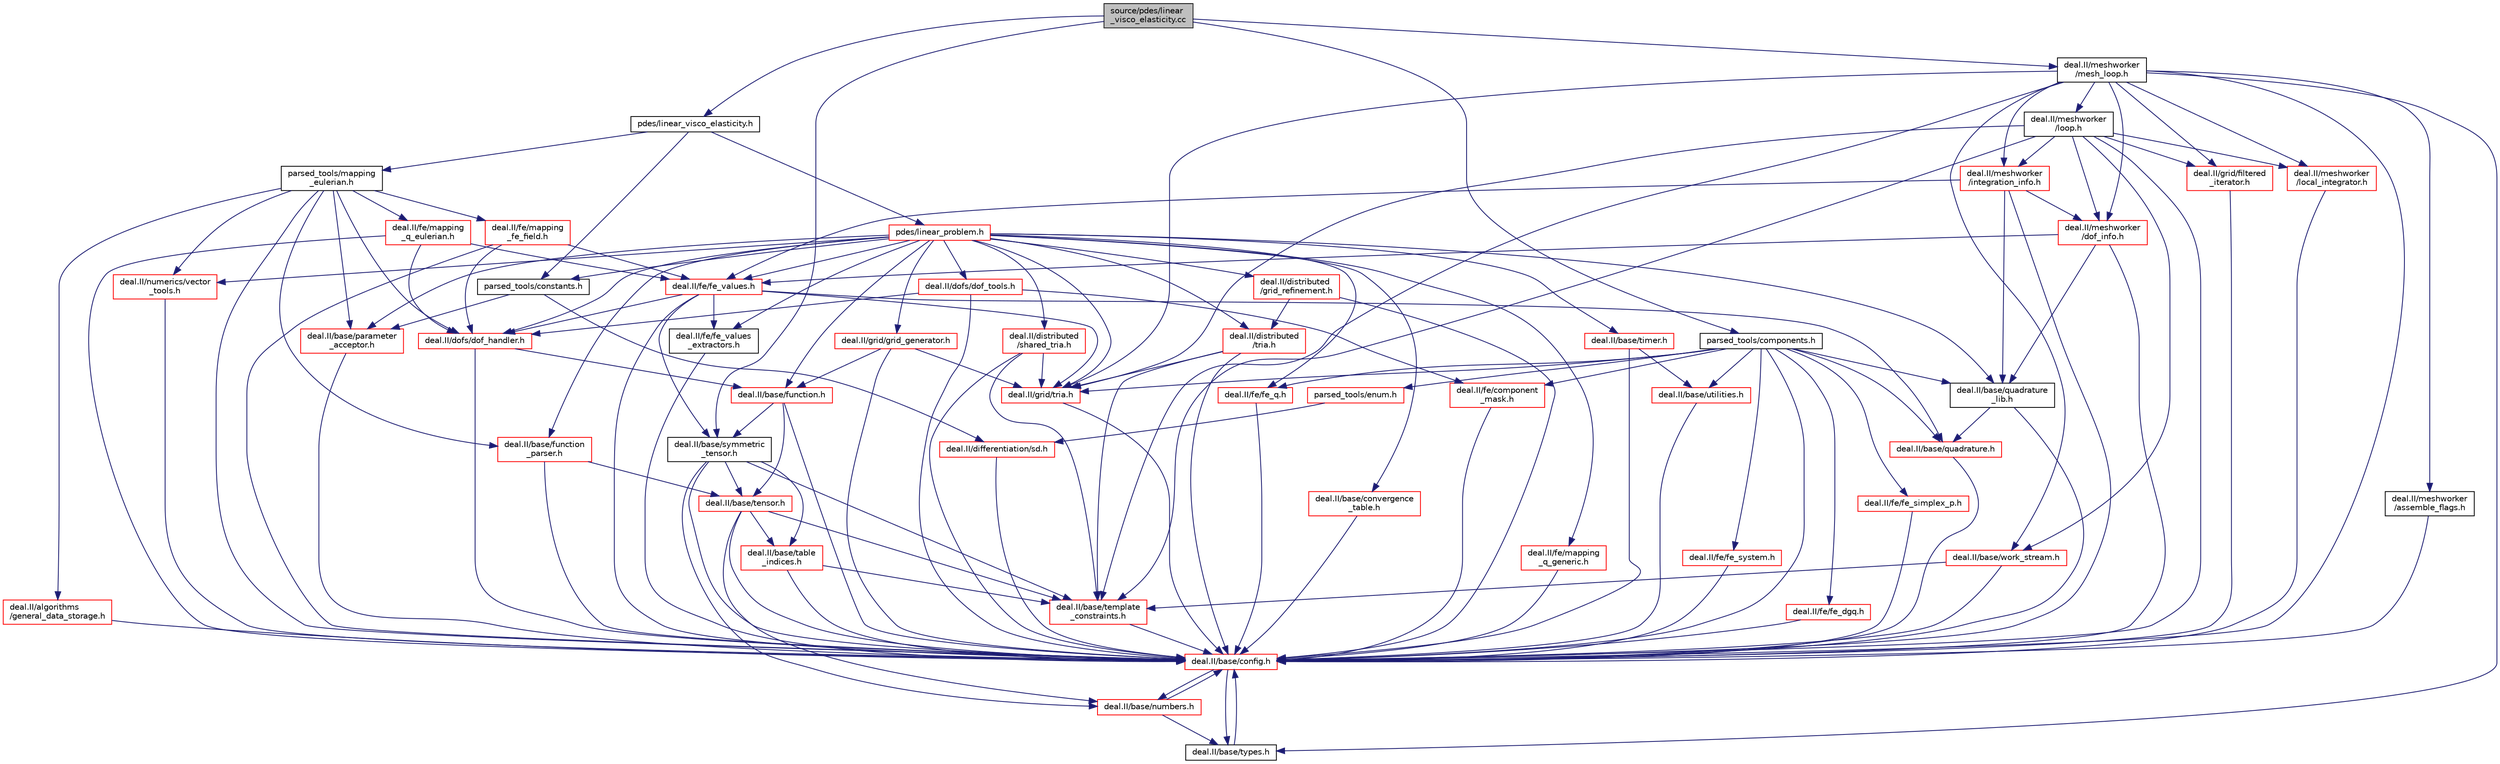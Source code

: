 digraph "source/pdes/linear_visco_elasticity.cc"
{
 // LATEX_PDF_SIZE
  bgcolor="transparent";
  edge [fontname="Helvetica",fontsize="10",labelfontname="Helvetica",labelfontsize="10"];
  node [fontname="Helvetica",fontsize="10",shape=record];
  Node1 [label="source/pdes/linear\l_visco_elasticity.cc",height=0.2,width=0.4,color="black", fillcolor="grey75", style="filled", fontcolor="black",tooltip=" "];
  Node1 -> Node2 [color="midnightblue",fontsize="10",style="solid",fontname="Helvetica"];
  Node2 [label="pdes/linear_visco_elasticity.h",height=0.2,width=0.4,color="black",URL="$linear__visco__elasticity_8h.html",tooltip=" "];
  Node2 -> Node3 [color="midnightblue",fontsize="10",style="solid",fontname="Helvetica"];
  Node3 [label="parsed_tools/constants.h",height=0.2,width=0.4,color="black",URL="$constants_8h.html",tooltip=" "];
  Node3 -> Node4 [color="midnightblue",fontsize="10",style="solid",fontname="Helvetica"];
  Node4 [label="deal.II/base/parameter\l_acceptor.h",height=0.2,width=0.4,color="red",URL="/__w/fsi-suite/fsi-suite/deal.tag$parameter__acceptor_8h.html",tooltip=" "];
  Node4 -> Node5 [color="midnightblue",fontsize="10",style="solid",fontname="Helvetica"];
  Node5 [label="deal.II/base/config.h",height=0.2,width=0.4,color="red",URL="/__w/fsi-suite/fsi-suite/deal.tag$config_8h.html",tooltip=" "];
  Node5 -> Node11 [color="midnightblue",fontsize="10",style="solid",fontname="Helvetica"];
  Node11 [label="deal.II/base/numbers.h",height=0.2,width=0.4,color="red",URL="/__w/fsi-suite/fsi-suite/deal.tag$numbers_8h.html",tooltip=" "];
  Node11 -> Node5 [color="midnightblue",fontsize="10",style="solid",fontname="Helvetica"];
  Node11 -> Node12 [color="midnightblue",fontsize="10",style="solid",fontname="Helvetica"];
  Node12 [label="deal.II/base/types.h",height=0.2,width=0.4,color="black",URL="/__w/fsi-suite/fsi-suite/deal.tag$types_8h.html",tooltip=" "];
  Node12 -> Node5 [color="midnightblue",fontsize="10",style="solid",fontname="Helvetica"];
  Node5 -> Node12 [color="midnightblue",fontsize="10",style="solid",fontname="Helvetica"];
  Node3 -> Node34 [color="midnightblue",fontsize="10",style="solid",fontname="Helvetica"];
  Node34 [label="deal.II/differentiation/sd.h",height=0.2,width=0.4,color="red",URL="/__w/fsi-suite/fsi-suite/deal.tag$sd_8h.html",tooltip=" "];
  Node34 -> Node5 [color="midnightblue",fontsize="10",style="solid",fontname="Helvetica"];
  Node2 -> Node45 [color="midnightblue",fontsize="10",style="solid",fontname="Helvetica"];
  Node45 [label="parsed_tools/mapping\l_eulerian.h",height=0.2,width=0.4,color="black",URL="$mapping__eulerian_8h.html",tooltip=" "];
  Node45 -> Node5 [color="midnightblue",fontsize="10",style="solid",fontname="Helvetica"];
  Node45 -> Node46 [color="midnightblue",fontsize="10",style="solid",fontname="Helvetica"];
  Node46 [label="deal.II/algorithms\l/general_data_storage.h",height=0.2,width=0.4,color="red",URL="/__w/fsi-suite/fsi-suite/deal.tag$general__data__storage_8h.html",tooltip=" "];
  Node46 -> Node5 [color="midnightblue",fontsize="10",style="solid",fontname="Helvetica"];
  Node45 -> Node47 [color="midnightblue",fontsize="10",style="solid",fontname="Helvetica"];
  Node47 [label="deal.II/base/function\l_parser.h",height=0.2,width=0.4,color="red",URL="/__w/fsi-suite/fsi-suite/deal.tag$function__parser_8h.html",tooltip=" "];
  Node47 -> Node5 [color="midnightblue",fontsize="10",style="solid",fontname="Helvetica"];
  Node47 -> Node17 [color="midnightblue",fontsize="10",style="solid",fontname="Helvetica"];
  Node17 [label="deal.II/base/tensor.h",height=0.2,width=0.4,color="red",URL="/__w/fsi-suite/fsi-suite/deal.tag$tensor_8h.html",tooltip=" "];
  Node17 -> Node5 [color="midnightblue",fontsize="10",style="solid",fontname="Helvetica"];
  Node17 -> Node11 [color="midnightblue",fontsize="10",style="solid",fontname="Helvetica"];
  Node17 -> Node14 [color="midnightblue",fontsize="10",style="solid",fontname="Helvetica"];
  Node14 [label="deal.II/base/table\l_indices.h",height=0.2,width=0.4,color="red",URL="/__w/fsi-suite/fsi-suite/deal.tag$table__indices_8h.html",tooltip=" "];
  Node14 -> Node5 [color="midnightblue",fontsize="10",style="solid",fontname="Helvetica"];
  Node14 -> Node15 [color="midnightblue",fontsize="10",style="solid",fontname="Helvetica"];
  Node15 [label="deal.II/base/template\l_constraints.h",height=0.2,width=0.4,color="red",URL="/__w/fsi-suite/fsi-suite/deal.tag$template__constraints_8h.html",tooltip=" "];
  Node15 -> Node5 [color="midnightblue",fontsize="10",style="solid",fontname="Helvetica"];
  Node17 -> Node15 [color="midnightblue",fontsize="10",style="solid",fontname="Helvetica"];
  Node45 -> Node4 [color="midnightblue",fontsize="10",style="solid",fontname="Helvetica"];
  Node45 -> Node52 [color="midnightblue",fontsize="10",style="solid",fontname="Helvetica"];
  Node52 [label="deal.II/dofs/dof_handler.h",height=0.2,width=0.4,color="red",URL="/__w/fsi-suite/fsi-suite/deal.tag$dofs_2dof__handler_8h.html",tooltip=" "];
  Node52 -> Node5 [color="midnightblue",fontsize="10",style="solid",fontname="Helvetica"];
  Node52 -> Node50 [color="midnightblue",fontsize="10",style="solid",fontname="Helvetica"];
  Node50 [label="deal.II/base/function.h",height=0.2,width=0.4,color="red",URL="/__w/fsi-suite/fsi-suite/deal.tag$function_8h.html",tooltip=" "];
  Node50 -> Node5 [color="midnightblue",fontsize="10",style="solid",fontname="Helvetica"];
  Node50 -> Node10 [color="midnightblue",fontsize="10",style="solid",fontname="Helvetica"];
  Node10 [label="deal.II/base/symmetric\l_tensor.h",height=0.2,width=0.4,color="black",URL="/__w/fsi-suite/fsi-suite/deal.tag$symmetric__tensor_8h.html",tooltip=" "];
  Node10 -> Node5 [color="midnightblue",fontsize="10",style="solid",fontname="Helvetica"];
  Node10 -> Node11 [color="midnightblue",fontsize="10",style="solid",fontname="Helvetica"];
  Node10 -> Node14 [color="midnightblue",fontsize="10",style="solid",fontname="Helvetica"];
  Node10 -> Node15 [color="midnightblue",fontsize="10",style="solid",fontname="Helvetica"];
  Node10 -> Node17 [color="midnightblue",fontsize="10",style="solid",fontname="Helvetica"];
  Node50 -> Node17 [color="midnightblue",fontsize="10",style="solid",fontname="Helvetica"];
  Node45 -> Node109 [color="midnightblue",fontsize="10",style="solid",fontname="Helvetica"];
  Node109 [label="deal.II/fe/mapping\l_fe_field.h",height=0.2,width=0.4,color="red",URL="/__w/fsi-suite/fsi-suite/deal.tag$mapping__fe__field_8h.html",tooltip=" "];
  Node109 -> Node5 [color="midnightblue",fontsize="10",style="solid",fontname="Helvetica"];
  Node109 -> Node52 [color="midnightblue",fontsize="10",style="solid",fontname="Helvetica"];
  Node109 -> Node111 [color="midnightblue",fontsize="10",style="solid",fontname="Helvetica"];
  Node111 [label="deal.II/fe/fe_values.h",height=0.2,width=0.4,color="red",URL="/__w/fsi-suite/fsi-suite/deal.tag$fe_2fe__values_8h.html",tooltip=" "];
  Node111 -> Node5 [color="midnightblue",fontsize="10",style="solid",fontname="Helvetica"];
  Node111 -> Node100 [color="midnightblue",fontsize="10",style="solid",fontname="Helvetica"];
  Node100 [label="deal.II/base/quadrature.h",height=0.2,width=0.4,color="red",URL="/__w/fsi-suite/fsi-suite/deal.tag$include_2deal_8II_2base_2quadrature_8h.html",tooltip=" "];
  Node100 -> Node5 [color="midnightblue",fontsize="10",style="solid",fontname="Helvetica"];
  Node111 -> Node10 [color="midnightblue",fontsize="10",style="solid",fontname="Helvetica"];
  Node111 -> Node52 [color="midnightblue",fontsize="10",style="solid",fontname="Helvetica"];
  Node111 -> Node97 [color="midnightblue",fontsize="10",style="solid",fontname="Helvetica"];
  Node97 [label="deal.II/fe/fe_values\l_extractors.h",height=0.2,width=0.4,color="black",URL="/__w/fsi-suite/fsi-suite/deal.tag$fe__values__extractors_8h.html",tooltip=" "];
  Node97 -> Node5 [color="midnightblue",fontsize="10",style="solid",fontname="Helvetica"];
  Node111 -> Node58 [color="midnightblue",fontsize="10",style="solid",fontname="Helvetica"];
  Node58 [label="deal.II/grid/tria.h",height=0.2,width=0.4,color="red",URL="/__w/fsi-suite/fsi-suite/deal.tag$grid_2tria_8h.html",tooltip=" "];
  Node58 -> Node5 [color="midnightblue",fontsize="10",style="solid",fontname="Helvetica"];
  Node45 -> Node114 [color="midnightblue",fontsize="10",style="solid",fontname="Helvetica"];
  Node114 [label="deal.II/fe/mapping\l_q_eulerian.h",height=0.2,width=0.4,color="red",URL="/__w/fsi-suite/fsi-suite/deal.tag$mapping__q__eulerian_8h.html",tooltip=" "];
  Node114 -> Node5 [color="midnightblue",fontsize="10",style="solid",fontname="Helvetica"];
  Node114 -> Node52 [color="midnightblue",fontsize="10",style="solid",fontname="Helvetica"];
  Node114 -> Node111 [color="midnightblue",fontsize="10",style="solid",fontname="Helvetica"];
  Node45 -> Node121 [color="midnightblue",fontsize="10",style="solid",fontname="Helvetica"];
  Node121 [label="deal.II/numerics/vector\l_tools.h",height=0.2,width=0.4,color="red",URL="/__w/fsi-suite/fsi-suite/deal.tag$vector__tools_8h.html",tooltip=" "];
  Node121 -> Node5 [color="midnightblue",fontsize="10",style="solid",fontname="Helvetica"];
  Node2 -> Node141 [color="midnightblue",fontsize="10",style="solid",fontname="Helvetica"];
  Node141 [label="pdes/linear_problem.h",height=0.2,width=0.4,color="red",URL="$linear__problem_8h.html",tooltip=" "];
  Node141 -> Node142 [color="midnightblue",fontsize="10",style="solid",fontname="Helvetica"];
  Node142 [label="deal.II/base/convergence\l_table.h",height=0.2,width=0.4,color="red",URL="/__w/fsi-suite/fsi-suite/deal.tag$convergence__table_8h.html",tooltip=" "];
  Node142 -> Node5 [color="midnightblue",fontsize="10",style="solid",fontname="Helvetica"];
  Node141 -> Node50 [color="midnightblue",fontsize="10",style="solid",fontname="Helvetica"];
  Node141 -> Node47 [color="midnightblue",fontsize="10",style="solid",fontname="Helvetica"];
  Node141 -> Node4 [color="midnightblue",fontsize="10",style="solid",fontname="Helvetica"];
  Node141 -> Node117 [color="midnightblue",fontsize="10",style="solid",fontname="Helvetica"];
  Node117 [label="deal.II/base/quadrature\l_lib.h",height=0.2,width=0.4,color="black",URL="/__w/fsi-suite/fsi-suite/deal.tag$quadrature__lib_8h.html",tooltip=" "];
  Node117 -> Node5 [color="midnightblue",fontsize="10",style="solid",fontname="Helvetica"];
  Node117 -> Node100 [color="midnightblue",fontsize="10",style="solid",fontname="Helvetica"];
  Node141 -> Node145 [color="midnightblue",fontsize="10",style="solid",fontname="Helvetica"];
  Node145 [label="deal.II/base/timer.h",height=0.2,width=0.4,color="red",URL="/__w/fsi-suite/fsi-suite/deal.tag$timer_8h.html",tooltip=" "];
  Node145 -> Node5 [color="midnightblue",fontsize="10",style="solid",fontname="Helvetica"];
  Node145 -> Node23 [color="midnightblue",fontsize="10",style="solid",fontname="Helvetica"];
  Node23 [label="deal.II/base/utilities.h",height=0.2,width=0.4,color="red",URL="/__w/fsi-suite/fsi-suite/deal.tag$include_2deal_8II_2base_2utilities_8h.html",tooltip=" "];
  Node23 -> Node5 [color="midnightblue",fontsize="10",style="solid",fontname="Helvetica"];
  Node141 -> Node147 [color="midnightblue",fontsize="10",style="solid",fontname="Helvetica"];
  Node147 [label="deal.II/distributed\l/grid_refinement.h",height=0.2,width=0.4,color="red",URL="/__w/fsi-suite/fsi-suite/deal.tag$distributed_2grid__refinement_8h.html",tooltip=" "];
  Node147 -> Node5 [color="midnightblue",fontsize="10",style="solid",fontname="Helvetica"];
  Node147 -> Node148 [color="midnightblue",fontsize="10",style="solid",fontname="Helvetica"];
  Node148 [label="deal.II/distributed\l/tria.h",height=0.2,width=0.4,color="red",URL="/__w/fsi-suite/fsi-suite/deal.tag$distributed_2tria_8h.html",tooltip=" "];
  Node148 -> Node5 [color="midnightblue",fontsize="10",style="solid",fontname="Helvetica"];
  Node148 -> Node15 [color="midnightblue",fontsize="10",style="solid",fontname="Helvetica"];
  Node148 -> Node58 [color="midnightblue",fontsize="10",style="solid",fontname="Helvetica"];
  Node141 -> Node149 [color="midnightblue",fontsize="10",style="solid",fontname="Helvetica"];
  Node149 [label="deal.II/distributed\l/shared_tria.h",height=0.2,width=0.4,color="red",URL="/__w/fsi-suite/fsi-suite/deal.tag$shared__tria_8h.html",tooltip=" "];
  Node149 -> Node5 [color="midnightblue",fontsize="10",style="solid",fontname="Helvetica"];
  Node149 -> Node15 [color="midnightblue",fontsize="10",style="solid",fontname="Helvetica"];
  Node149 -> Node58 [color="midnightblue",fontsize="10",style="solid",fontname="Helvetica"];
  Node141 -> Node148 [color="midnightblue",fontsize="10",style="solid",fontname="Helvetica"];
  Node141 -> Node52 [color="midnightblue",fontsize="10",style="solid",fontname="Helvetica"];
  Node141 -> Node150 [color="midnightblue",fontsize="10",style="solid",fontname="Helvetica"];
  Node150 [label="deal.II/dofs/dof_tools.h",height=0.2,width=0.4,color="red",URL="/__w/fsi-suite/fsi-suite/deal.tag$dof__tools_8h.html",tooltip=" "];
  Node150 -> Node5 [color="midnightblue",fontsize="10",style="solid",fontname="Helvetica"];
  Node150 -> Node52 [color="midnightblue",fontsize="10",style="solid",fontname="Helvetica"];
  Node150 -> Node32 [color="midnightblue",fontsize="10",style="solid",fontname="Helvetica"];
  Node32 [label="deal.II/fe/component\l_mask.h",height=0.2,width=0.4,color="red",URL="/__w/fsi-suite/fsi-suite/deal.tag$component__mask_8h.html",tooltip=" "];
  Node32 -> Node5 [color="midnightblue",fontsize="10",style="solid",fontname="Helvetica"];
  Node141 -> Node157 [color="midnightblue",fontsize="10",style="solid",fontname="Helvetica"];
  Node157 [label="deal.II/fe/fe_q.h",height=0.2,width=0.4,color="red",URL="/__w/fsi-suite/fsi-suite/deal.tag$fe__q_8h.html",tooltip=" "];
  Node157 -> Node5 [color="midnightblue",fontsize="10",style="solid",fontname="Helvetica"];
  Node141 -> Node111 [color="midnightblue",fontsize="10",style="solid",fontname="Helvetica"];
  Node141 -> Node97 [color="midnightblue",fontsize="10",style="solid",fontname="Helvetica"];
  Node141 -> Node162 [color="midnightblue",fontsize="10",style="solid",fontname="Helvetica"];
  Node162 [label="deal.II/fe/mapping\l_q_generic.h",height=0.2,width=0.4,color="red",URL="/__w/fsi-suite/fsi-suite/deal.tag$mapping__q__generic_8h.html",tooltip=" "];
  Node162 -> Node5 [color="midnightblue",fontsize="10",style="solid",fontname="Helvetica"];
  Node141 -> Node163 [color="midnightblue",fontsize="10",style="solid",fontname="Helvetica"];
  Node163 [label="deal.II/grid/grid_generator.h",height=0.2,width=0.4,color="red",URL="/__w/fsi-suite/fsi-suite/deal.tag$grid__generator_8h.html",tooltip=" "];
  Node163 -> Node5 [color="midnightblue",fontsize="10",style="solid",fontname="Helvetica"];
  Node163 -> Node50 [color="midnightblue",fontsize="10",style="solid",fontname="Helvetica"];
  Node163 -> Node58 [color="midnightblue",fontsize="10",style="solid",fontname="Helvetica"];
  Node141 -> Node58 [color="midnightblue",fontsize="10",style="solid",fontname="Helvetica"];
  Node141 -> Node121 [color="midnightblue",fontsize="10",style="solid",fontname="Helvetica"];
  Node141 -> Node3 [color="midnightblue",fontsize="10",style="solid",fontname="Helvetica"];
  Node1 -> Node10 [color="midnightblue",fontsize="10",style="solid",fontname="Helvetica"];
  Node1 -> Node277 [color="midnightblue",fontsize="10",style="solid",fontname="Helvetica"];
  Node277 [label="deal.II/meshworker\l/mesh_loop.h",height=0.2,width=0.4,color="black",URL="/__w/fsi-suite/fsi-suite/deal.tag$mesh__loop_8h.html",tooltip=" "];
  Node277 -> Node5 [color="midnightblue",fontsize="10",style="solid",fontname="Helvetica"];
  Node277 -> Node15 [color="midnightblue",fontsize="10",style="solid",fontname="Helvetica"];
  Node277 -> Node12 [color="midnightblue",fontsize="10",style="solid",fontname="Helvetica"];
  Node277 -> Node278 [color="midnightblue",fontsize="10",style="solid",fontname="Helvetica"];
  Node278 [label="deal.II/base/work_stream.h",height=0.2,width=0.4,color="red",URL="/__w/fsi-suite/fsi-suite/deal.tag$work__stream_8h.html",tooltip=" "];
  Node278 -> Node5 [color="midnightblue",fontsize="10",style="solid",fontname="Helvetica"];
  Node278 -> Node15 [color="midnightblue",fontsize="10",style="solid",fontname="Helvetica"];
  Node277 -> Node214 [color="midnightblue",fontsize="10",style="solid",fontname="Helvetica"];
  Node214 [label="deal.II/grid/filtered\l_iterator.h",height=0.2,width=0.4,color="red",URL="/__w/fsi-suite/fsi-suite/deal.tag$filtered__iterator_8h.html",tooltip=" "];
  Node214 -> Node5 [color="midnightblue",fontsize="10",style="solid",fontname="Helvetica"];
  Node277 -> Node58 [color="midnightblue",fontsize="10",style="solid",fontname="Helvetica"];
  Node277 -> Node280 [color="midnightblue",fontsize="10",style="solid",fontname="Helvetica"];
  Node280 [label="deal.II/meshworker\l/assemble_flags.h",height=0.2,width=0.4,color="black",URL="/__w/fsi-suite/fsi-suite/deal.tag$assemble__flags_8h.html",tooltip=" "];
  Node280 -> Node5 [color="midnightblue",fontsize="10",style="solid",fontname="Helvetica"];
  Node277 -> Node281 [color="midnightblue",fontsize="10",style="solid",fontname="Helvetica"];
  Node281 [label="deal.II/meshworker\l/dof_info.h",height=0.2,width=0.4,color="red",URL="/__w/fsi-suite/fsi-suite/deal.tag$meshworker_2dof__info_8h.html",tooltip=" "];
  Node281 -> Node5 [color="midnightblue",fontsize="10",style="solid",fontname="Helvetica"];
  Node281 -> Node117 [color="midnightblue",fontsize="10",style="solid",fontname="Helvetica"];
  Node281 -> Node111 [color="midnightblue",fontsize="10",style="solid",fontname="Helvetica"];
  Node277 -> Node287 [color="midnightblue",fontsize="10",style="solid",fontname="Helvetica"];
  Node287 [label="deal.II/meshworker\l/integration_info.h",height=0.2,width=0.4,color="red",URL="/__w/fsi-suite/fsi-suite/deal.tag$integration__info_8h.html",tooltip=" "];
  Node287 -> Node5 [color="midnightblue",fontsize="10",style="solid",fontname="Helvetica"];
  Node287 -> Node117 [color="midnightblue",fontsize="10",style="solid",fontname="Helvetica"];
  Node287 -> Node111 [color="midnightblue",fontsize="10",style="solid",fontname="Helvetica"];
  Node287 -> Node281 [color="midnightblue",fontsize="10",style="solid",fontname="Helvetica"];
  Node277 -> Node288 [color="midnightblue",fontsize="10",style="solid",fontname="Helvetica"];
  Node288 [label="deal.II/meshworker\l/local_integrator.h",height=0.2,width=0.4,color="red",URL="/__w/fsi-suite/fsi-suite/deal.tag$local__integrator_8h.html",tooltip=" "];
  Node288 -> Node5 [color="midnightblue",fontsize="10",style="solid",fontname="Helvetica"];
  Node277 -> Node289 [color="midnightblue",fontsize="10",style="solid",fontname="Helvetica"];
  Node289 [label="deal.II/meshworker\l/loop.h",height=0.2,width=0.4,color="black",URL="/__w/fsi-suite/fsi-suite/deal.tag$loop_8h.html",tooltip=" "];
  Node289 -> Node5 [color="midnightblue",fontsize="10",style="solid",fontname="Helvetica"];
  Node289 -> Node15 [color="midnightblue",fontsize="10",style="solid",fontname="Helvetica"];
  Node289 -> Node278 [color="midnightblue",fontsize="10",style="solid",fontname="Helvetica"];
  Node289 -> Node214 [color="midnightblue",fontsize="10",style="solid",fontname="Helvetica"];
  Node289 -> Node58 [color="midnightblue",fontsize="10",style="solid",fontname="Helvetica"];
  Node289 -> Node281 [color="midnightblue",fontsize="10",style="solid",fontname="Helvetica"];
  Node289 -> Node287 [color="midnightblue",fontsize="10",style="solid",fontname="Helvetica"];
  Node289 -> Node288 [color="midnightblue",fontsize="10",style="solid",fontname="Helvetica"];
  Node1 -> Node247 [color="midnightblue",fontsize="10",style="solid",fontname="Helvetica"];
  Node247 [label="parsed_tools/components.h",height=0.2,width=0.4,color="black",URL="$components_8h.html",tooltip=" "];
  Node247 -> Node5 [color="midnightblue",fontsize="10",style="solid",fontname="Helvetica"];
  Node247 -> Node100 [color="midnightblue",fontsize="10",style="solid",fontname="Helvetica"];
  Node247 -> Node117 [color="midnightblue",fontsize="10",style="solid",fontname="Helvetica"];
  Node247 -> Node23 [color="midnightblue",fontsize="10",style="solid",fontname="Helvetica"];
  Node247 -> Node32 [color="midnightblue",fontsize="10",style="solid",fontname="Helvetica"];
  Node247 -> Node248 [color="midnightblue",fontsize="10",style="solid",fontname="Helvetica"];
  Node248 [label="deal.II/fe/fe_dgq.h",height=0.2,width=0.4,color="red",URL="/__w/fsi-suite/fsi-suite/deal.tag$fe__dgq_8h.html",tooltip=" "];
  Node248 -> Node5 [color="midnightblue",fontsize="10",style="solid",fontname="Helvetica"];
  Node247 -> Node157 [color="midnightblue",fontsize="10",style="solid",fontname="Helvetica"];
  Node247 -> Node249 [color="midnightblue",fontsize="10",style="solid",fontname="Helvetica"];
  Node249 [label="deal.II/fe/fe_simplex_p.h",height=0.2,width=0.4,color="red",URL="/__w/fsi-suite/fsi-suite/deal.tag$fe__simplex__p_8h.html",tooltip=" "];
  Node249 -> Node5 [color="midnightblue",fontsize="10",style="solid",fontname="Helvetica"];
  Node247 -> Node251 [color="midnightblue",fontsize="10",style="solid",fontname="Helvetica"];
  Node251 [label="deal.II/fe/fe_system.h",height=0.2,width=0.4,color="red",URL="/__w/fsi-suite/fsi-suite/deal.tag$fe__system_8h.html",tooltip=" "];
  Node251 -> Node5 [color="midnightblue",fontsize="10",style="solid",fontname="Helvetica"];
  Node247 -> Node58 [color="midnightblue",fontsize="10",style="solid",fontname="Helvetica"];
  Node247 -> Node253 [color="midnightblue",fontsize="10",style="solid",fontname="Helvetica"];
  Node253 [label="parsed_tools/enum.h",height=0.2,width=0.4,color="red",URL="$enum_8h.html",tooltip=" "];
  Node253 -> Node34 [color="midnightblue",fontsize="10",style="solid",fontname="Helvetica"];
}
